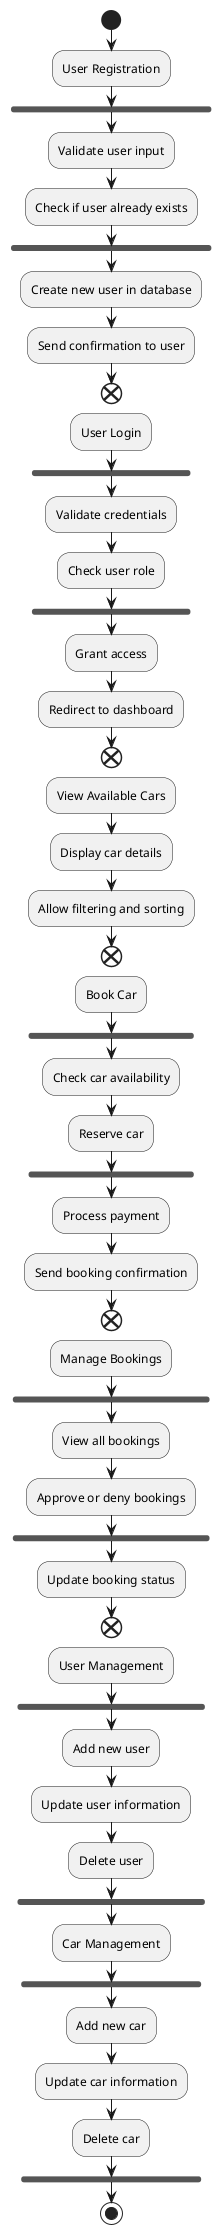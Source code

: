 @startuml
start

:User Registration;
fork
  :Validate user input;
  :Check if user already exists;
end fork

:Create new user in database;
:Send confirmation to user;
end

:User Login;
fork
  :Validate credentials;
  :Check user role;
end fork

:Grant access;
:Redirect to dashboard;
end

:View Available Cars;
:Display car details;
:Allow filtering and sorting;
end

:Book Car;
fork
  :Check car availability;
  :Reserve car;
end fork

:Process payment;
:Send booking confirmation;
end

:Manage Bookings;
fork
  :View all bookings;
  :Approve or deny bookings;
end fork

:Update booking status;
end

:User Management;
fork
  :Add new user;
  :Update user information;
  :Delete user;
end fork

:Car Management;
fork
  :Add new car;
  :Update car information;
  :Delete car;
end fork

stop
@enduml
